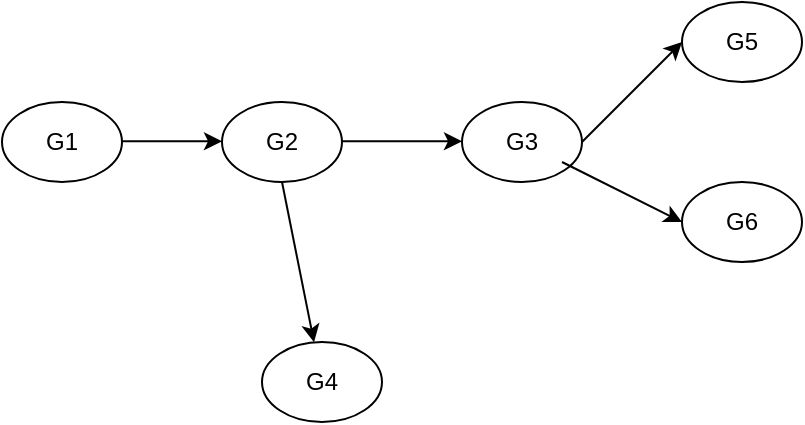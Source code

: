 <mxfile version="13.3.0" type="github">
  <diagram id="SI-UAyGJUX2k1_hjnq8z" name="Page-1">
    <mxGraphModel dx="1160" dy="686" grid="1" gridSize="10" guides="1" tooltips="1" connect="1" arrows="1" fold="1" page="1" pageScale="1" pageWidth="850" pageHeight="1100" math="0" shadow="0">
      <root>
        <mxCell id="0" />
        <mxCell id="1" parent="0" />
        <mxCell id="P8JLB_Wf0Og4M8j2H3jj-1" value="G1" style="ellipse;whiteSpace=wrap;html=1;" vertex="1" parent="1">
          <mxGeometry x="150" y="310" width="60" height="40" as="geometry" />
        </mxCell>
        <mxCell id="P8JLB_Wf0Og4M8j2H3jj-3" value="G2" style="ellipse;whiteSpace=wrap;html=1;" vertex="1" parent="1">
          <mxGeometry x="260" y="310" width="60" height="40" as="geometry" />
        </mxCell>
        <mxCell id="P8JLB_Wf0Og4M8j2H3jj-4" value="G3" style="ellipse;whiteSpace=wrap;html=1;" vertex="1" parent="1">
          <mxGeometry x="380" y="310" width="60" height="40" as="geometry" />
        </mxCell>
        <mxCell id="P8JLB_Wf0Og4M8j2H3jj-5" value="G4" style="ellipse;whiteSpace=wrap;html=1;" vertex="1" parent="1">
          <mxGeometry x="280" y="430" width="60" height="40" as="geometry" />
        </mxCell>
        <mxCell id="P8JLB_Wf0Og4M8j2H3jj-6" value="" style="endArrow=classic;html=1;" edge="1" parent="1" target="P8JLB_Wf0Og4M8j2H3jj-5">
          <mxGeometry width="50" height="50" relative="1" as="geometry">
            <mxPoint x="290" y="350" as="sourcePoint" />
            <mxPoint x="330" y="410" as="targetPoint" />
          </mxGeometry>
        </mxCell>
        <mxCell id="P8JLB_Wf0Og4M8j2H3jj-8" value="" style="endArrow=classic;html=1;" edge="1" parent="1">
          <mxGeometry width="50" height="50" relative="1" as="geometry">
            <mxPoint x="320" y="329.66" as="sourcePoint" />
            <mxPoint x="380" y="329.66" as="targetPoint" />
          </mxGeometry>
        </mxCell>
        <mxCell id="P8JLB_Wf0Og4M8j2H3jj-9" value="G6" style="ellipse;whiteSpace=wrap;html=1;" vertex="1" parent="1">
          <mxGeometry x="490" y="350" width="60" height="40" as="geometry" />
        </mxCell>
        <mxCell id="P8JLB_Wf0Og4M8j2H3jj-10" value="G5" style="ellipse;whiteSpace=wrap;html=1;" vertex="1" parent="1">
          <mxGeometry x="490" y="260" width="60" height="40" as="geometry" />
        </mxCell>
        <mxCell id="P8JLB_Wf0Og4M8j2H3jj-11" value="" style="endArrow=classic;html=1;" edge="1" parent="1">
          <mxGeometry width="50" height="50" relative="1" as="geometry">
            <mxPoint x="440" y="330" as="sourcePoint" />
            <mxPoint x="490" y="280" as="targetPoint" />
          </mxGeometry>
        </mxCell>
        <mxCell id="P8JLB_Wf0Og4M8j2H3jj-12" value="" style="endArrow=classic;html=1;" edge="1" parent="1">
          <mxGeometry width="50" height="50" relative="1" as="geometry">
            <mxPoint x="430" y="340" as="sourcePoint" />
            <mxPoint x="490" y="370" as="targetPoint" />
          </mxGeometry>
        </mxCell>
        <mxCell id="P8JLB_Wf0Og4M8j2H3jj-13" value="" style="endArrow=classic;html=1;" edge="1" parent="1">
          <mxGeometry width="50" height="50" relative="1" as="geometry">
            <mxPoint x="210" y="329.66" as="sourcePoint" />
            <mxPoint x="260" y="329.66" as="targetPoint" />
          </mxGeometry>
        </mxCell>
      </root>
    </mxGraphModel>
  </diagram>
</mxfile>

